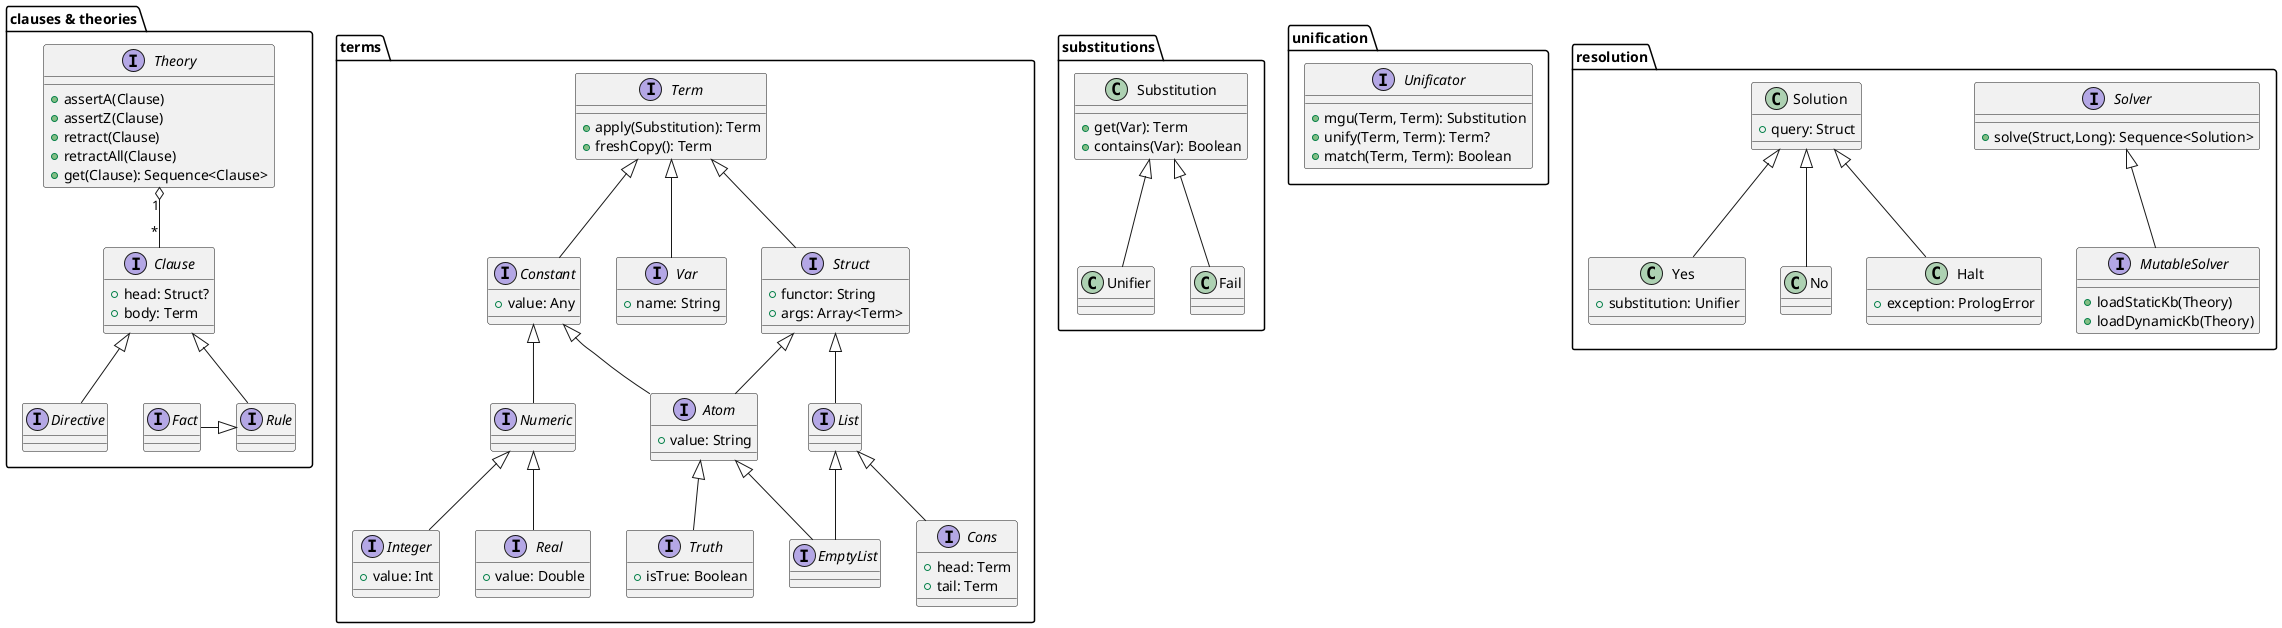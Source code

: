 @startuml
skinparam shadowing false

package terms {

    interface Term {
       + apply(Substitution): Term
       + freshCopy(): Term
    }
    interface Constant {
       + value: Any
    }
    interface Var {
       + name: String
    }
    interface Struct {
       + functor: String
       + args: Array<Term>
    }
    interface Numeric
    interface Integer {
       + value: Int
    }
    interface Real {
       + value: Double
    }
    interface Atom {
       + value: String
    }
    interface Truth {
       + isTrue: Boolean
    }
    interface EmptyList
    interface List
    interface Cons {
      + head: Term
      + tail: Term
    }

    Term <|-down- Struct
    Term <|-down- Constant
    Term <|-down- Var

    Constant <|-down- Numeric
    Constant <|-down- Atom

    Numeric <|-down- Real
    Numeric <|-down- Integer

    Struct <|-down- Atom
    Struct <|-down- List

    Atom <|-down- Truth
    Atom <|-- EmptyList

    List <|-down- EmptyList
    List <|-down- Cons

}

package substitutions {

    class Substitution{
        + get(Var): Term
        + contains(Var): Boolean
    }

    Substitution <|-- Unifier 
    Substitution <|-- Fail

}

package unification {

    interface Unificator {
        + mgu(Term, Term): Substitution
        + unify(Term, Term): Term?
        + match(Term, Term): Boolean
    }

}

package "clauses & theories" {

    interface Clause {
       + head: Struct?
       + body: Term
    }
    interface Rule
    interface Directive
    interface Fact
    Clause <|-down- Rule
    Clause <|-down- Directive
    Rule <|-left- Fact
    
    interface Theory {
        + assertA(Clause)
        + assertZ(Clause)
        + retract(Clause)
        + retractAll(Clause)
        + get(Clause): Sequence<Clause>
    }

    Theory "1" o-- "*" Clause

}

package resolution {

    interface Solver {
        + solve(Struct,Long): Sequence<Solution> 
    }
    
    interface MutableSolver {
        + loadStaticKb(Theory)
        + loadDynamicKb(Theory)
    }
    
    Solver <|-- MutableSolver

    class Solution {
        + query: Struct
    }
    class Yes {
        + substitution: Unifier
    }
    class No
    class Halt {
        + exception: PrologError
    }

    Solution <|-- Yes
    Solution <|-- No
    Solution <|-- Halt
}
@enduml
